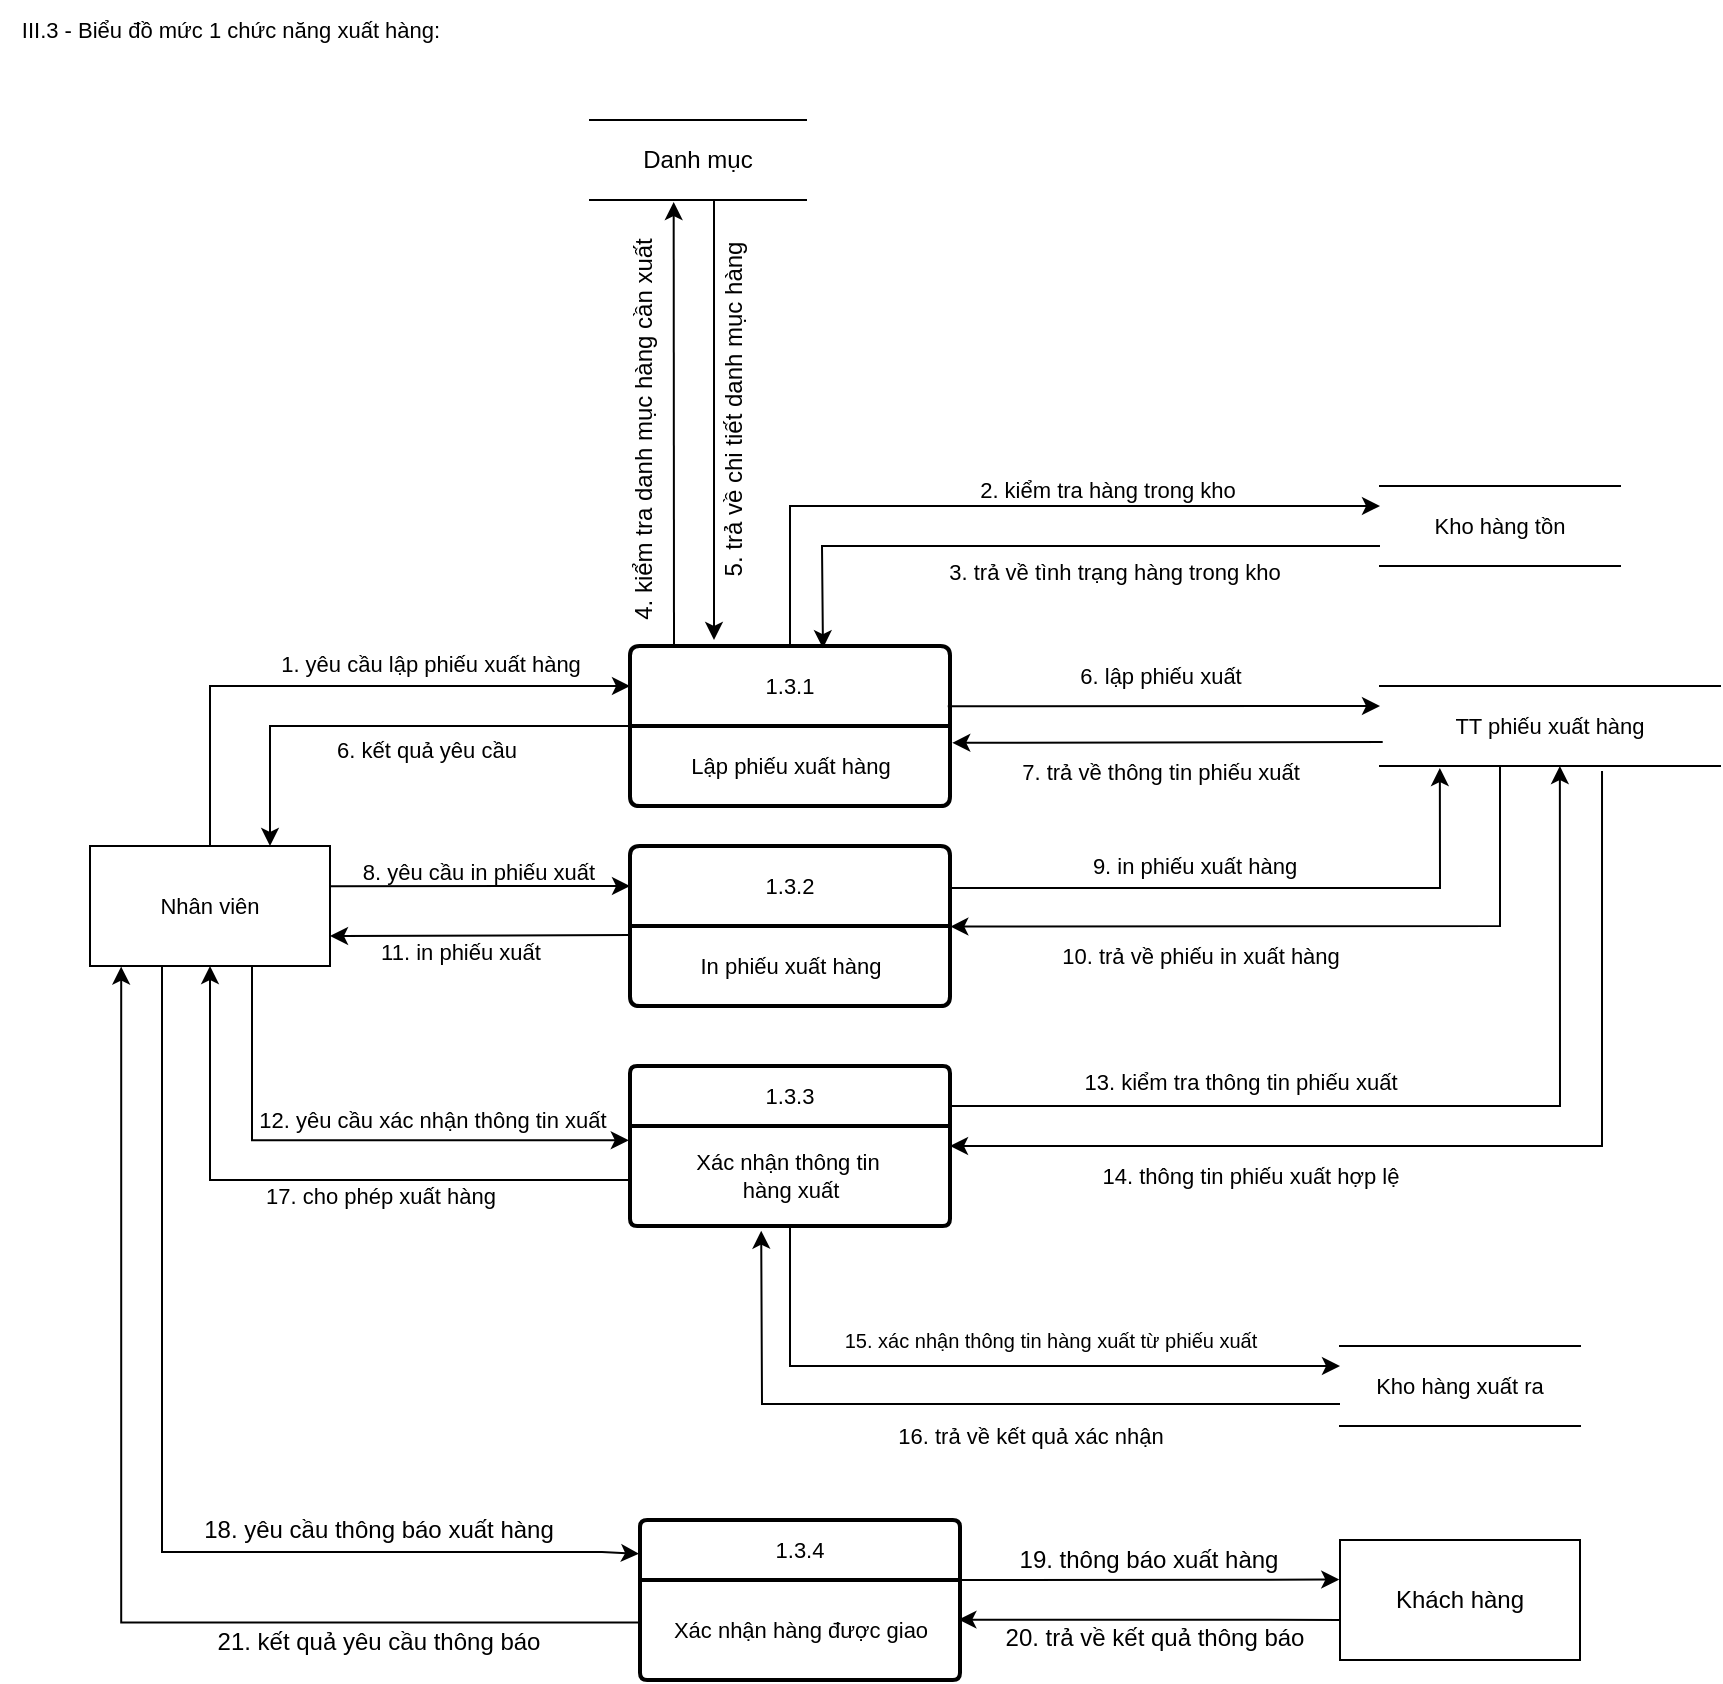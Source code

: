 <mxfile version="28.1.2">
  <diagram name="Trang-1" id="rwP8ydJQs45o7u7qhA0p">
    <mxGraphModel dx="1883" dy="3" grid="1" gridSize="10" guides="1" tooltips="1" connect="1" arrows="1" fold="1" page="1" pageScale="1" pageWidth="850" pageHeight="1100" math="0" shadow="0">
      <root>
        <mxCell id="0" />
        <mxCell id="1" parent="0" />
        <mxCell id="bse7ncrDJX_6Tj4aNrIj-1" value="III.3 - Biểu đồ mức 1 chức năng xuất hàng:" style="text;html=1;align=center;verticalAlign=middle;resizable=0;points=[];autosize=1;strokeColor=none;fillColor=none;fontSize=11;" vertex="1" parent="1">
          <mxGeometry x="400" y="1215" width="230" height="30" as="geometry" />
        </mxCell>
        <mxCell id="bse7ncrDJX_6Tj4aNrIj-2" value="1.3.1" style="swimlane;childLayout=stackLayout;horizontal=1;startSize=40;horizontalStack=0;rounded=1;fontSize=11;fontStyle=0;strokeWidth=2;resizeParent=0;resizeLast=1;shadow=0;dashed=0;align=center;arcSize=4;whiteSpace=wrap;html=1;" vertex="1" parent="1">
          <mxGeometry x="715" y="1538" width="160" height="80" as="geometry">
            <mxRectangle x="515" y="-17" width="60" height="50" as="alternateBounds" />
          </mxGeometry>
        </mxCell>
        <mxCell id="bse7ncrDJX_6Tj4aNrIj-3" value="Lập phiếu xuất hàng" style="text;html=1;align=center;verticalAlign=middle;resizable=0;points=[];autosize=1;strokeColor=none;fillColor=none;fontSize=11;" vertex="1" parent="bse7ncrDJX_6Tj4aNrIj-2">
          <mxGeometry y="40" width="160" height="40" as="geometry" />
        </mxCell>
        <mxCell id="bse7ncrDJX_6Tj4aNrIj-4" value="1.3.2" style="swimlane;childLayout=stackLayout;horizontal=1;startSize=40;horizontalStack=0;rounded=1;fontSize=11;fontStyle=0;strokeWidth=2;resizeParent=0;resizeLast=1;shadow=0;dashed=0;align=center;arcSize=4;whiteSpace=wrap;html=1;" vertex="1" parent="1">
          <mxGeometry x="715" y="1638" width="160" height="80" as="geometry">
            <mxRectangle x="515" y="-17" width="60" height="50" as="alternateBounds" />
          </mxGeometry>
        </mxCell>
        <mxCell id="bse7ncrDJX_6Tj4aNrIj-5" value="In phiếu xuất hàng" style="text;html=1;align=center;verticalAlign=middle;resizable=0;points=[];autosize=1;strokeColor=none;fillColor=none;fontSize=11;" vertex="1" parent="bse7ncrDJX_6Tj4aNrIj-4">
          <mxGeometry y="40" width="160" height="40" as="geometry" />
        </mxCell>
        <mxCell id="bse7ncrDJX_6Tj4aNrIj-6" value="Nhân viên" style="rounded=0;whiteSpace=wrap;html=1;fontSize=11;" vertex="1" parent="1">
          <mxGeometry x="445" y="1638" width="120" height="60" as="geometry" />
        </mxCell>
        <mxCell id="bse7ncrDJX_6Tj4aNrIj-7" value="1.3.3" style="swimlane;childLayout=stackLayout;horizontal=1;startSize=30;horizontalStack=0;rounded=1;fontSize=11;fontStyle=0;strokeWidth=2;resizeParent=0;resizeLast=1;shadow=0;dashed=0;align=center;arcSize=4;whiteSpace=wrap;html=1;" vertex="1" parent="1">
          <mxGeometry x="715" y="1748" width="160" height="80" as="geometry">
            <mxRectangle x="515" y="-17" width="60" height="50" as="alternateBounds" />
          </mxGeometry>
        </mxCell>
        <mxCell id="bse7ncrDJX_6Tj4aNrIj-8" value="Xác nhận thông tin&amp;nbsp;&lt;div&gt;hàng xuất&lt;/div&gt;" style="text;html=1;align=center;verticalAlign=middle;resizable=0;points=[];autosize=1;strokeColor=none;fillColor=none;fontSize=11;" vertex="1" parent="bse7ncrDJX_6Tj4aNrIj-7">
          <mxGeometry y="30" width="160" height="50" as="geometry" />
        </mxCell>
        <mxCell id="bse7ncrDJX_6Tj4aNrIj-9" value="Kho hàng xuất ra" style="shape=partialRectangle;whiteSpace=wrap;html=1;left=0;right=0;fillColor=none;fontSize=11;" vertex="1" parent="1">
          <mxGeometry x="1070" y="1888" width="120" height="40" as="geometry" />
        </mxCell>
        <mxCell id="bse7ncrDJX_6Tj4aNrIj-10" value="Kho hàng tồn" style="shape=partialRectangle;whiteSpace=wrap;html=1;left=0;right=0;fillColor=none;fontSize=11;" vertex="1" parent="1">
          <mxGeometry x="1090" y="1458" width="120" height="40" as="geometry" />
        </mxCell>
        <mxCell id="bse7ncrDJX_6Tj4aNrIj-11" value="" style="endArrow=classic;html=1;rounded=0;exitX=0.5;exitY=0;exitDx=0;exitDy=0;entryX=0;entryY=0.25;entryDx=0;entryDy=0;fontSize=11;" edge="1" parent="1" source="bse7ncrDJX_6Tj4aNrIj-6" target="bse7ncrDJX_6Tj4aNrIj-2">
          <mxGeometry width="50" height="50" relative="1" as="geometry">
            <mxPoint x="890" y="1728" as="sourcePoint" />
            <mxPoint x="940" y="1678" as="targetPoint" />
            <Array as="points">
              <mxPoint x="505" y="1558" />
            </Array>
          </mxGeometry>
        </mxCell>
        <mxCell id="bse7ncrDJX_6Tj4aNrIj-12" value="1. yêu cầu lập phiếu&amp;nbsp;&lt;span style=&quot;background-color: transparent; color: light-dark(rgb(0, 0, 0), rgb(255, 255, 255));&quot;&gt;xuất hàng&lt;/span&gt;" style="text;html=1;align=center;verticalAlign=middle;resizable=0;points=[];autosize=1;strokeColor=none;fillColor=none;fontSize=11;" vertex="1" parent="1">
          <mxGeometry x="530" y="1532" width="170" height="30" as="geometry" />
        </mxCell>
        <mxCell id="bse7ncrDJX_6Tj4aNrIj-13" value="2. kiểm tra hàng trong kho&amp;nbsp;" style="text;html=1;align=center;verticalAlign=middle;resizable=0;points=[];autosize=1;strokeColor=none;fillColor=none;fontSize=11;" vertex="1" parent="1">
          <mxGeometry x="880" y="1445" width="150" height="30" as="geometry" />
        </mxCell>
        <mxCell id="bse7ncrDJX_6Tj4aNrIj-14" value="" style="endArrow=classic;html=1;rounded=0;exitX=0.5;exitY=0;exitDx=0;exitDy=0;entryX=0;entryY=0.25;entryDx=0;entryDy=0;fontSize=11;" edge="1" parent="1" source="bse7ncrDJX_6Tj4aNrIj-2" target="bse7ncrDJX_6Tj4aNrIj-10">
          <mxGeometry width="50" height="50" relative="1" as="geometry">
            <mxPoint x="920" y="1663" as="sourcePoint" />
            <mxPoint x="1100" y="1508" as="targetPoint" />
            <Array as="points">
              <mxPoint x="795" y="1468" />
            </Array>
          </mxGeometry>
        </mxCell>
        <mxCell id="bse7ncrDJX_6Tj4aNrIj-15" value="" style="endArrow=classic;html=1;rounded=0;exitX=0;exitY=0.75;exitDx=0;exitDy=0;entryX=0.603;entryY=0.014;entryDx=0;entryDy=0;entryPerimeter=0;fontSize=11;" edge="1" parent="1" source="bse7ncrDJX_6Tj4aNrIj-10" target="bse7ncrDJX_6Tj4aNrIj-2">
          <mxGeometry width="50" height="50" relative="1" as="geometry">
            <mxPoint x="920" y="1588" as="sourcePoint" />
            <mxPoint x="970" y="1538" as="targetPoint" />
            <Array as="points">
              <mxPoint x="811" y="1488" />
            </Array>
          </mxGeometry>
        </mxCell>
        <mxCell id="bse7ncrDJX_6Tj4aNrIj-16" value="3. trả về tình trạng hàng trong kho" style="text;html=1;align=center;verticalAlign=middle;resizable=0;points=[];autosize=1;strokeColor=none;fillColor=none;fontSize=11;" vertex="1" parent="1">
          <mxGeometry x="862" y="1486" width="190" height="30" as="geometry" />
        </mxCell>
        <mxCell id="bse7ncrDJX_6Tj4aNrIj-17" value="TT phiếu xuất hàng" style="shape=partialRectangle;whiteSpace=wrap;html=1;left=0;right=0;fillColor=none;fontSize=11;" vertex="1" parent="1">
          <mxGeometry x="1090" y="1558" width="170" height="40" as="geometry" />
        </mxCell>
        <mxCell id="bse7ncrDJX_6Tj4aNrIj-18" value="" style="endArrow=classic;html=1;rounded=0;entryX=0;entryY=0.25;entryDx=0;entryDy=0;exitX=0.993;exitY=0.377;exitDx=0;exitDy=0;exitPerimeter=0;fontSize=11;" edge="1" parent="1" source="bse7ncrDJX_6Tj4aNrIj-2" target="bse7ncrDJX_6Tj4aNrIj-17">
          <mxGeometry width="50" height="50" relative="1" as="geometry">
            <mxPoint x="840" y="1758" as="sourcePoint" />
            <mxPoint x="890" y="1708" as="targetPoint" />
          </mxGeometry>
        </mxCell>
        <mxCell id="bse7ncrDJX_6Tj4aNrIj-19" value="6. lập phiếu xuất" style="text;html=1;align=center;verticalAlign=middle;resizable=0;points=[];autosize=1;strokeColor=none;fillColor=none;fontSize=11;" vertex="1" parent="1">
          <mxGeometry x="930" y="1538" width="100" height="30" as="geometry" />
        </mxCell>
        <mxCell id="bse7ncrDJX_6Tj4aNrIj-20" value="" style="endArrow=classic;html=1;rounded=0;entryX=1.007;entryY=0.21;entryDx=0;entryDy=0;exitX=0.008;exitY=0.7;exitDx=0;exitDy=0;entryPerimeter=0;exitPerimeter=0;fontSize=11;" edge="1" parent="1" source="bse7ncrDJX_6Tj4aNrIj-17" target="bse7ncrDJX_6Tj4aNrIj-3">
          <mxGeometry width="50" height="50" relative="1" as="geometry">
            <mxPoint x="1070" y="1588" as="sourcePoint" />
            <mxPoint x="1286" y="1588" as="targetPoint" />
          </mxGeometry>
        </mxCell>
        <mxCell id="bse7ncrDJX_6Tj4aNrIj-21" value="7. trả về thông tin phiếu xuất" style="text;html=1;align=center;verticalAlign=middle;resizable=0;points=[];autosize=1;strokeColor=none;fillColor=none;fontSize=11;" vertex="1" parent="1">
          <mxGeometry x="900" y="1586" width="160" height="30" as="geometry" />
        </mxCell>
        <mxCell id="bse7ncrDJX_6Tj4aNrIj-22" value="" style="endArrow=classic;html=1;rounded=0;entryX=0.75;entryY=0;entryDx=0;entryDy=0;fontSize=11;" edge="1" parent="1" source="bse7ncrDJX_6Tj4aNrIj-2" target="bse7ncrDJX_6Tj4aNrIj-6">
          <mxGeometry width="50" height="50" relative="1" as="geometry">
            <mxPoint x="910" y="1688" as="sourcePoint" />
            <mxPoint x="960" y="1638" as="targetPoint" />
            <Array as="points">
              <mxPoint x="535" y="1578" />
            </Array>
          </mxGeometry>
        </mxCell>
        <mxCell id="bse7ncrDJX_6Tj4aNrIj-23" value="6. kết quả yêu cầu" style="text;html=1;align=center;verticalAlign=middle;resizable=0;points=[];autosize=1;strokeColor=none;fillColor=none;fontSize=11;" vertex="1" parent="1">
          <mxGeometry x="558" y="1575" width="110" height="30" as="geometry" />
        </mxCell>
        <mxCell id="bse7ncrDJX_6Tj4aNrIj-24" value="" style="endArrow=classic;html=1;rounded=0;exitX=1.002;exitY=0.335;exitDx=0;exitDy=0;exitPerimeter=0;entryX=0;entryY=0.25;entryDx=0;entryDy=0;fontSize=11;" edge="1" parent="1" source="bse7ncrDJX_6Tj4aNrIj-6" target="bse7ncrDJX_6Tj4aNrIj-4">
          <mxGeometry width="50" height="50" relative="1" as="geometry">
            <mxPoint x="790" y="1768" as="sourcePoint" />
            <mxPoint x="710" y="1658" as="targetPoint" />
          </mxGeometry>
        </mxCell>
        <mxCell id="bse7ncrDJX_6Tj4aNrIj-25" value="8. yêu cầu in phiếu xuất" style="text;html=1;align=center;verticalAlign=middle;resizable=0;points=[];autosize=1;strokeColor=none;fillColor=none;fontSize=11;" vertex="1" parent="1">
          <mxGeometry x="569" y="1636" width="140" height="30" as="geometry" />
        </mxCell>
        <mxCell id="bse7ncrDJX_6Tj4aNrIj-26" value="" style="endArrow=classic;html=1;rounded=0;exitX=1;exitY=0.25;exitDx=0;exitDy=0;entryX=0.176;entryY=1;entryDx=0;entryDy=0;entryPerimeter=0;fontSize=11;" edge="1" parent="1">
          <mxGeometry width="50" height="50" relative="1" as="geometry">
            <mxPoint x="875" y="1659" as="sourcePoint" />
            <mxPoint x="1119.92" y="1599" as="targetPoint" />
            <Array as="points">
              <mxPoint x="1120" y="1659" />
            </Array>
          </mxGeometry>
        </mxCell>
        <mxCell id="bse7ncrDJX_6Tj4aNrIj-27" value="9. in phiếu xuất hàng" style="text;html=1;align=center;verticalAlign=middle;resizable=0;points=[];autosize=1;strokeColor=none;fillColor=none;fontSize=11;" vertex="1" parent="1">
          <mxGeometry x="932" y="1633" width="130" height="30" as="geometry" />
        </mxCell>
        <mxCell id="bse7ncrDJX_6Tj4aNrIj-28" value="" style="endArrow=classic;html=1;rounded=0;entryX=1.001;entryY=0.007;entryDx=0;entryDy=0;entryPerimeter=0;fontSize=11;" edge="1" parent="1" target="bse7ncrDJX_6Tj4aNrIj-5">
          <mxGeometry width="50" height="50" relative="1" as="geometry">
            <mxPoint x="1150" y="1598" as="sourcePoint" />
            <mxPoint x="1030" y="1618" as="targetPoint" />
            <Array as="points">
              <mxPoint x="1150" y="1678" />
            </Array>
          </mxGeometry>
        </mxCell>
        <mxCell id="bse7ncrDJX_6Tj4aNrIj-29" value="10. trả về phiếu in xuất hàng" style="text;html=1;align=center;verticalAlign=middle;resizable=0;points=[];autosize=1;strokeColor=none;fillColor=none;fontSize=11;" vertex="1" parent="1">
          <mxGeometry x="920" y="1678" width="160" height="30" as="geometry" />
        </mxCell>
        <mxCell id="bse7ncrDJX_6Tj4aNrIj-30" value="" style="endArrow=classic;html=1;rounded=0;entryX=1;entryY=0.75;entryDx=0;entryDy=0;exitX=0.001;exitY=0.114;exitDx=0;exitDy=0;exitPerimeter=0;fontSize=11;" edge="1" parent="1" source="bse7ncrDJX_6Tj4aNrIj-5" target="bse7ncrDJX_6Tj4aNrIj-6">
          <mxGeometry width="50" height="50" relative="1" as="geometry">
            <mxPoint x="700" y="1688" as="sourcePoint" />
            <mxPoint x="750" y="1638" as="targetPoint" />
          </mxGeometry>
        </mxCell>
        <mxCell id="bse7ncrDJX_6Tj4aNrIj-31" value="11. in phiếu xuất" style="text;html=1;align=center;verticalAlign=middle;resizable=0;points=[];autosize=1;strokeColor=none;fillColor=none;fontSize=11;" vertex="1" parent="1">
          <mxGeometry x="580" y="1676" width="100" height="30" as="geometry" />
        </mxCell>
        <mxCell id="bse7ncrDJX_6Tj4aNrIj-32" value="" style="endArrow=classic;html=1;rounded=0;exitX=0.75;exitY=1;exitDx=0;exitDy=0;fontSize=11;edgeStyle=orthogonalEdgeStyle;entryX=0.992;entryY=0.838;entryDx=0;entryDy=0;entryPerimeter=0;" edge="1" parent="1" target="bse7ncrDJX_6Tj4aNrIj-33">
          <mxGeometry width="50" height="50" relative="1" as="geometry">
            <mxPoint x="526" y="1698" as="sourcePoint" />
            <mxPoint x="706.96" y="1785.0" as="targetPoint" />
            <Array as="points">
              <mxPoint x="526" y="1785" />
            </Array>
          </mxGeometry>
        </mxCell>
        <mxCell id="bse7ncrDJX_6Tj4aNrIj-33" value="12. yêu cầu xác nhận thông tin xuất" style="text;html=1;align=center;verticalAlign=middle;resizable=0;points=[];autosize=1;strokeColor=none;fillColor=none;fontSize=11;" vertex="1" parent="1">
          <mxGeometry x="516" y="1760" width="200" height="30" as="geometry" />
        </mxCell>
        <mxCell id="bse7ncrDJX_6Tj4aNrIj-34" value="" style="endArrow=classic;html=1;rounded=0;entryX=0.5;entryY=1;entryDx=0;entryDy=0;exitX=-0.005;exitY=0.54;exitDx=0;exitDy=0;exitPerimeter=0;fontSize=11;edgeStyle=orthogonalEdgeStyle;" edge="1" parent="1" source="bse7ncrDJX_6Tj4aNrIj-8" target="bse7ncrDJX_6Tj4aNrIj-6">
          <mxGeometry width="50" height="50" relative="1" as="geometry">
            <mxPoint x="700" y="1718" as="sourcePoint" />
            <mxPoint x="750" y="1668" as="targetPoint" />
          </mxGeometry>
        </mxCell>
        <mxCell id="bse7ncrDJX_6Tj4aNrIj-35" value="" style="endArrow=classic;html=1;rounded=0;exitX=1;exitY=0.25;exitDx=0;exitDy=0;entryX=0.529;entryY=1;entryDx=0;entryDy=0;entryPerimeter=0;fontSize=11;" edge="1" parent="1" source="bse7ncrDJX_6Tj4aNrIj-7" target="bse7ncrDJX_6Tj4aNrIj-17">
          <mxGeometry width="50" height="50" relative="1" as="geometry">
            <mxPoint x="875" y="1788" as="sourcePoint" />
            <mxPoint x="1120" y="1728" as="targetPoint" />
            <Array as="points">
              <mxPoint x="1180" y="1768" />
            </Array>
          </mxGeometry>
        </mxCell>
        <mxCell id="bse7ncrDJX_6Tj4aNrIj-36" value="13. kiểm tra thông tin phiếu xuất" style="text;html=1;align=center;verticalAlign=middle;resizable=0;points=[];autosize=1;strokeColor=none;fillColor=none;fontSize=11;" vertex="1" parent="1">
          <mxGeometry x="930" y="1741" width="180" height="30" as="geometry" />
        </mxCell>
        <mxCell id="bse7ncrDJX_6Tj4aNrIj-37" value="" style="endArrow=classic;html=1;rounded=0;entryX=1;entryY=0.5;entryDx=0;entryDy=0;exitX=0.653;exitY=1.061;exitDx=0;exitDy=0;exitPerimeter=0;fontSize=11;" edge="1" parent="1" source="bse7ncrDJX_6Tj4aNrIj-17" target="bse7ncrDJX_6Tj4aNrIj-7">
          <mxGeometry width="50" height="50" relative="1" as="geometry">
            <mxPoint x="1080" y="1728" as="sourcePoint" />
            <mxPoint x="1130" y="1678" as="targetPoint" />
            <Array as="points">
              <mxPoint x="1201" y="1788" />
            </Array>
          </mxGeometry>
        </mxCell>
        <mxCell id="bse7ncrDJX_6Tj4aNrIj-38" value="14. thông tin phiếu xuất hợp lệ" style="text;html=1;align=center;verticalAlign=middle;resizable=0;points=[];autosize=1;strokeColor=none;fillColor=none;fontSize=11;" vertex="1" parent="1">
          <mxGeometry x="940" y="1788" width="170" height="30" as="geometry" />
        </mxCell>
        <mxCell id="bse7ncrDJX_6Tj4aNrIj-39" value="" style="endArrow=classic;html=1;rounded=0;entryX=0.41;entryY=1.047;entryDx=0;entryDy=0;exitX=0;exitY=0.25;exitDx=0;exitDy=0;entryPerimeter=0;fontSize=11;" edge="1" parent="1" target="bse7ncrDJX_6Tj4aNrIj-8">
          <mxGeometry width="50" height="50" relative="1" as="geometry">
            <mxPoint x="1070" y="1917" as="sourcePoint" />
            <mxPoint x="781" y="1847" as="targetPoint" />
            <Array as="points">
              <mxPoint x="781" y="1917" />
            </Array>
          </mxGeometry>
        </mxCell>
        <mxCell id="bse7ncrDJX_6Tj4aNrIj-40" value="16. trả về kết quả xác nhận" style="text;html=1;align=center;verticalAlign=middle;resizable=0;points=[];autosize=1;strokeColor=none;fillColor=none;fontSize=11;" vertex="1" parent="1">
          <mxGeometry x="835" y="1918" width="160" height="30" as="geometry" />
        </mxCell>
        <mxCell id="bse7ncrDJX_6Tj4aNrIj-41" value="" style="endArrow=classic;html=1;rounded=0;fontSize=11;" edge="1" parent="1" source="bse7ncrDJX_6Tj4aNrIj-8">
          <mxGeometry width="50" height="50" relative="1" as="geometry">
            <mxPoint x="847" y="1818" as="sourcePoint" />
            <mxPoint x="1070" y="1898" as="targetPoint" />
            <Array as="points">
              <mxPoint x="795" y="1898" />
            </Array>
          </mxGeometry>
        </mxCell>
        <mxCell id="bse7ncrDJX_6Tj4aNrIj-42" value="&lt;font style=&quot;font-size: 10px;&quot;&gt;15. xác nhận thông tin hàng xuất từ phiếu xuất&lt;/font&gt;" style="text;html=1;align=center;verticalAlign=middle;resizable=0;points=[];autosize=1;strokeColor=none;fillColor=none;fontSize=11;" vertex="1" parent="1">
          <mxGeometry x="810" y="1870" width="230" height="30" as="geometry" />
        </mxCell>
        <mxCell id="bse7ncrDJX_6Tj4aNrIj-43" value="&lt;font style=&quot;font-size: 11px;&quot;&gt;17. cho phép xuất hàng&lt;/font&gt;" style="text;html=1;align=center;verticalAlign=middle;resizable=0;points=[];autosize=1;strokeColor=none;fillColor=none;" vertex="1" parent="1">
          <mxGeometry x="520" y="1798" width="140" height="30" as="geometry" />
        </mxCell>
        <mxCell id="bse7ncrDJX_6Tj4aNrIj-44" value="Danh mục" style="shape=partialRectangle;whiteSpace=wrap;html=1;left=0;right=0;fillColor=none;" vertex="1" parent="1">
          <mxGeometry x="695" y="1275" width="108" height="40" as="geometry" />
        </mxCell>
        <mxCell id="bse7ncrDJX_6Tj4aNrIj-45" value="" style="endArrow=classic;html=1;rounded=0;exitX=0.25;exitY=0;exitDx=0;exitDy=0;entryX=0.332;entryY=1.026;entryDx=0;entryDy=0;entryPerimeter=0;" edge="1" parent="1">
          <mxGeometry width="50" height="50" relative="1" as="geometry">
            <mxPoint x="737" y="1538" as="sourcePoint" />
            <mxPoint x="736.84" y="1316.04" as="targetPoint" />
          </mxGeometry>
        </mxCell>
        <mxCell id="bse7ncrDJX_6Tj4aNrIj-46" value="" style="endArrow=classic;html=1;rounded=0;exitX=0.5;exitY=1;exitDx=0;exitDy=0;" edge="1" parent="1">
          <mxGeometry width="50" height="50" relative="1" as="geometry">
            <mxPoint x="757" y="1315" as="sourcePoint" />
            <mxPoint x="757" y="1535" as="targetPoint" />
          </mxGeometry>
        </mxCell>
        <mxCell id="bse7ncrDJX_6Tj4aNrIj-47" value="4. kiểm tra danh mục hàng cần xuất" style="text;html=1;align=center;verticalAlign=middle;resizable=0;points=[];autosize=1;strokeColor=none;fillColor=none;rotation=-90;" vertex="1" parent="1">
          <mxGeometry x="617" y="1415" width="210" height="30" as="geometry" />
        </mxCell>
        <mxCell id="bse7ncrDJX_6Tj4aNrIj-48" value="5. trả về chi tiết danh mục hàng" style="text;html=1;align=center;verticalAlign=middle;resizable=0;points=[];autosize=1;strokeColor=none;fillColor=none;rotation=-90;" vertex="1" parent="1">
          <mxGeometry x="672" y="1405" width="190" height="30" as="geometry" />
        </mxCell>
        <mxCell id="bse7ncrDJX_6Tj4aNrIj-49" value="1.3.4" style="swimlane;childLayout=stackLayout;horizontal=1;startSize=30;horizontalStack=0;rounded=1;fontSize=11;fontStyle=0;strokeWidth=2;resizeParent=0;resizeLast=1;shadow=0;dashed=0;align=center;arcSize=4;whiteSpace=wrap;html=1;" vertex="1" parent="1">
          <mxGeometry x="720" y="1975" width="160" height="80" as="geometry">
            <mxRectangle x="515" y="-17" width="60" height="50" as="alternateBounds" />
          </mxGeometry>
        </mxCell>
        <mxCell id="bse7ncrDJX_6Tj4aNrIj-50" value="Xác nhận hàng được giao" style="text;html=1;align=center;verticalAlign=middle;resizable=0;points=[];autosize=1;strokeColor=none;fillColor=none;fontSize=11;" vertex="1" parent="bse7ncrDJX_6Tj4aNrIj-49">
          <mxGeometry y="30" width="160" height="50" as="geometry" />
        </mxCell>
        <mxCell id="bse7ncrDJX_6Tj4aNrIj-51" value="Khách hàng" style="rounded=0;whiteSpace=wrap;html=1;" vertex="1" parent="1">
          <mxGeometry x="1070" y="1985" width="120" height="60" as="geometry" />
        </mxCell>
        <mxCell id="bse7ncrDJX_6Tj4aNrIj-52" style="rounded=0;orthogonalLoop=1;jettySize=auto;html=1;exitX=1;exitY=0.25;exitDx=0;exitDy=0;entryX=-0.003;entryY=0.163;entryDx=0;entryDy=0;entryPerimeter=0;" edge="1" parent="1">
          <mxGeometry relative="1" as="geometry">
            <mxPoint x="880" y="2005.01" as="sourcePoint" />
            <mxPoint x="1069.64" y="2004.79" as="targetPoint" />
          </mxGeometry>
        </mxCell>
        <mxCell id="bse7ncrDJX_6Tj4aNrIj-53" style="rounded=0;orthogonalLoop=1;jettySize=auto;html=1;entryX=0.995;entryY=0.196;entryDx=0;entryDy=0;entryPerimeter=0;" edge="1" parent="1">
          <mxGeometry relative="1" as="geometry">
            <mxPoint x="1070" y="2024.962" as="sourcePoint" />
            <mxPoint x="879.2" y="2024.81" as="targetPoint" />
          </mxGeometry>
        </mxCell>
        <mxCell id="bse7ncrDJX_6Tj4aNrIj-54" value="" style="endArrow=classic;html=1;rounded=0;exitX=0.25;exitY=1;exitDx=0;exitDy=0;entryX=-0.003;entryY=0.211;entryDx=0;entryDy=0;entryPerimeter=0;edgeStyle=orthogonalEdgeStyle;" edge="1" parent="1" target="bse7ncrDJX_6Tj4aNrIj-49">
          <mxGeometry width="50" height="50" relative="1" as="geometry">
            <mxPoint x="481" y="1698" as="sourcePoint" />
            <mxPoint x="727.12" y="1991.4" as="targetPoint" />
            <Array as="points">
              <mxPoint x="481" y="1991" />
              <mxPoint x="701" y="1991" />
            </Array>
          </mxGeometry>
        </mxCell>
        <mxCell id="bse7ncrDJX_6Tj4aNrIj-55" value="" style="endArrow=classic;html=1;rounded=0;exitX=0.004;exitY=0.426;exitDx=0;exitDy=0;exitPerimeter=0;entryX=0.13;entryY=1.005;entryDx=0;entryDy=0;entryPerimeter=0;edgeStyle=orthogonalEdgeStyle;" edge="1" parent="1" source="bse7ncrDJX_6Tj4aNrIj-50" target="bse7ncrDJX_6Tj4aNrIj-6">
          <mxGeometry width="50" height="50" relative="1" as="geometry">
            <mxPoint x="665" y="1825" as="sourcePoint" />
            <mxPoint x="715" y="1775" as="targetPoint" />
          </mxGeometry>
        </mxCell>
        <mxCell id="bse7ncrDJX_6Tj4aNrIj-56" value="18. yêu cầu thông báo xuất hàng" style="text;html=1;align=center;verticalAlign=middle;resizable=0;points=[];autosize=1;strokeColor=none;fillColor=none;" vertex="1" parent="1">
          <mxGeometry x="489" y="1965" width="200" height="30" as="geometry" />
        </mxCell>
        <mxCell id="bse7ncrDJX_6Tj4aNrIj-57" value="19. thông báo xuất hàng" style="text;html=1;align=center;verticalAlign=middle;resizable=0;points=[];autosize=1;strokeColor=none;fillColor=none;" vertex="1" parent="1">
          <mxGeometry x="899" y="1980" width="150" height="30" as="geometry" />
        </mxCell>
        <mxCell id="bse7ncrDJX_6Tj4aNrIj-58" value="20. trả về kết quả thông báo" style="text;html=1;align=center;verticalAlign=middle;resizable=0;points=[];autosize=1;strokeColor=none;fillColor=none;" vertex="1" parent="1">
          <mxGeometry x="892" y="2019" width="170" height="30" as="geometry" />
        </mxCell>
        <mxCell id="bse7ncrDJX_6Tj4aNrIj-59" value="21. kết quả yêu cầu thông báo" style="text;html=1;align=center;verticalAlign=middle;resizable=0;points=[];autosize=1;strokeColor=none;fillColor=none;" vertex="1" parent="1">
          <mxGeometry x="499" y="2021" width="180" height="30" as="geometry" />
        </mxCell>
      </root>
    </mxGraphModel>
  </diagram>
</mxfile>
